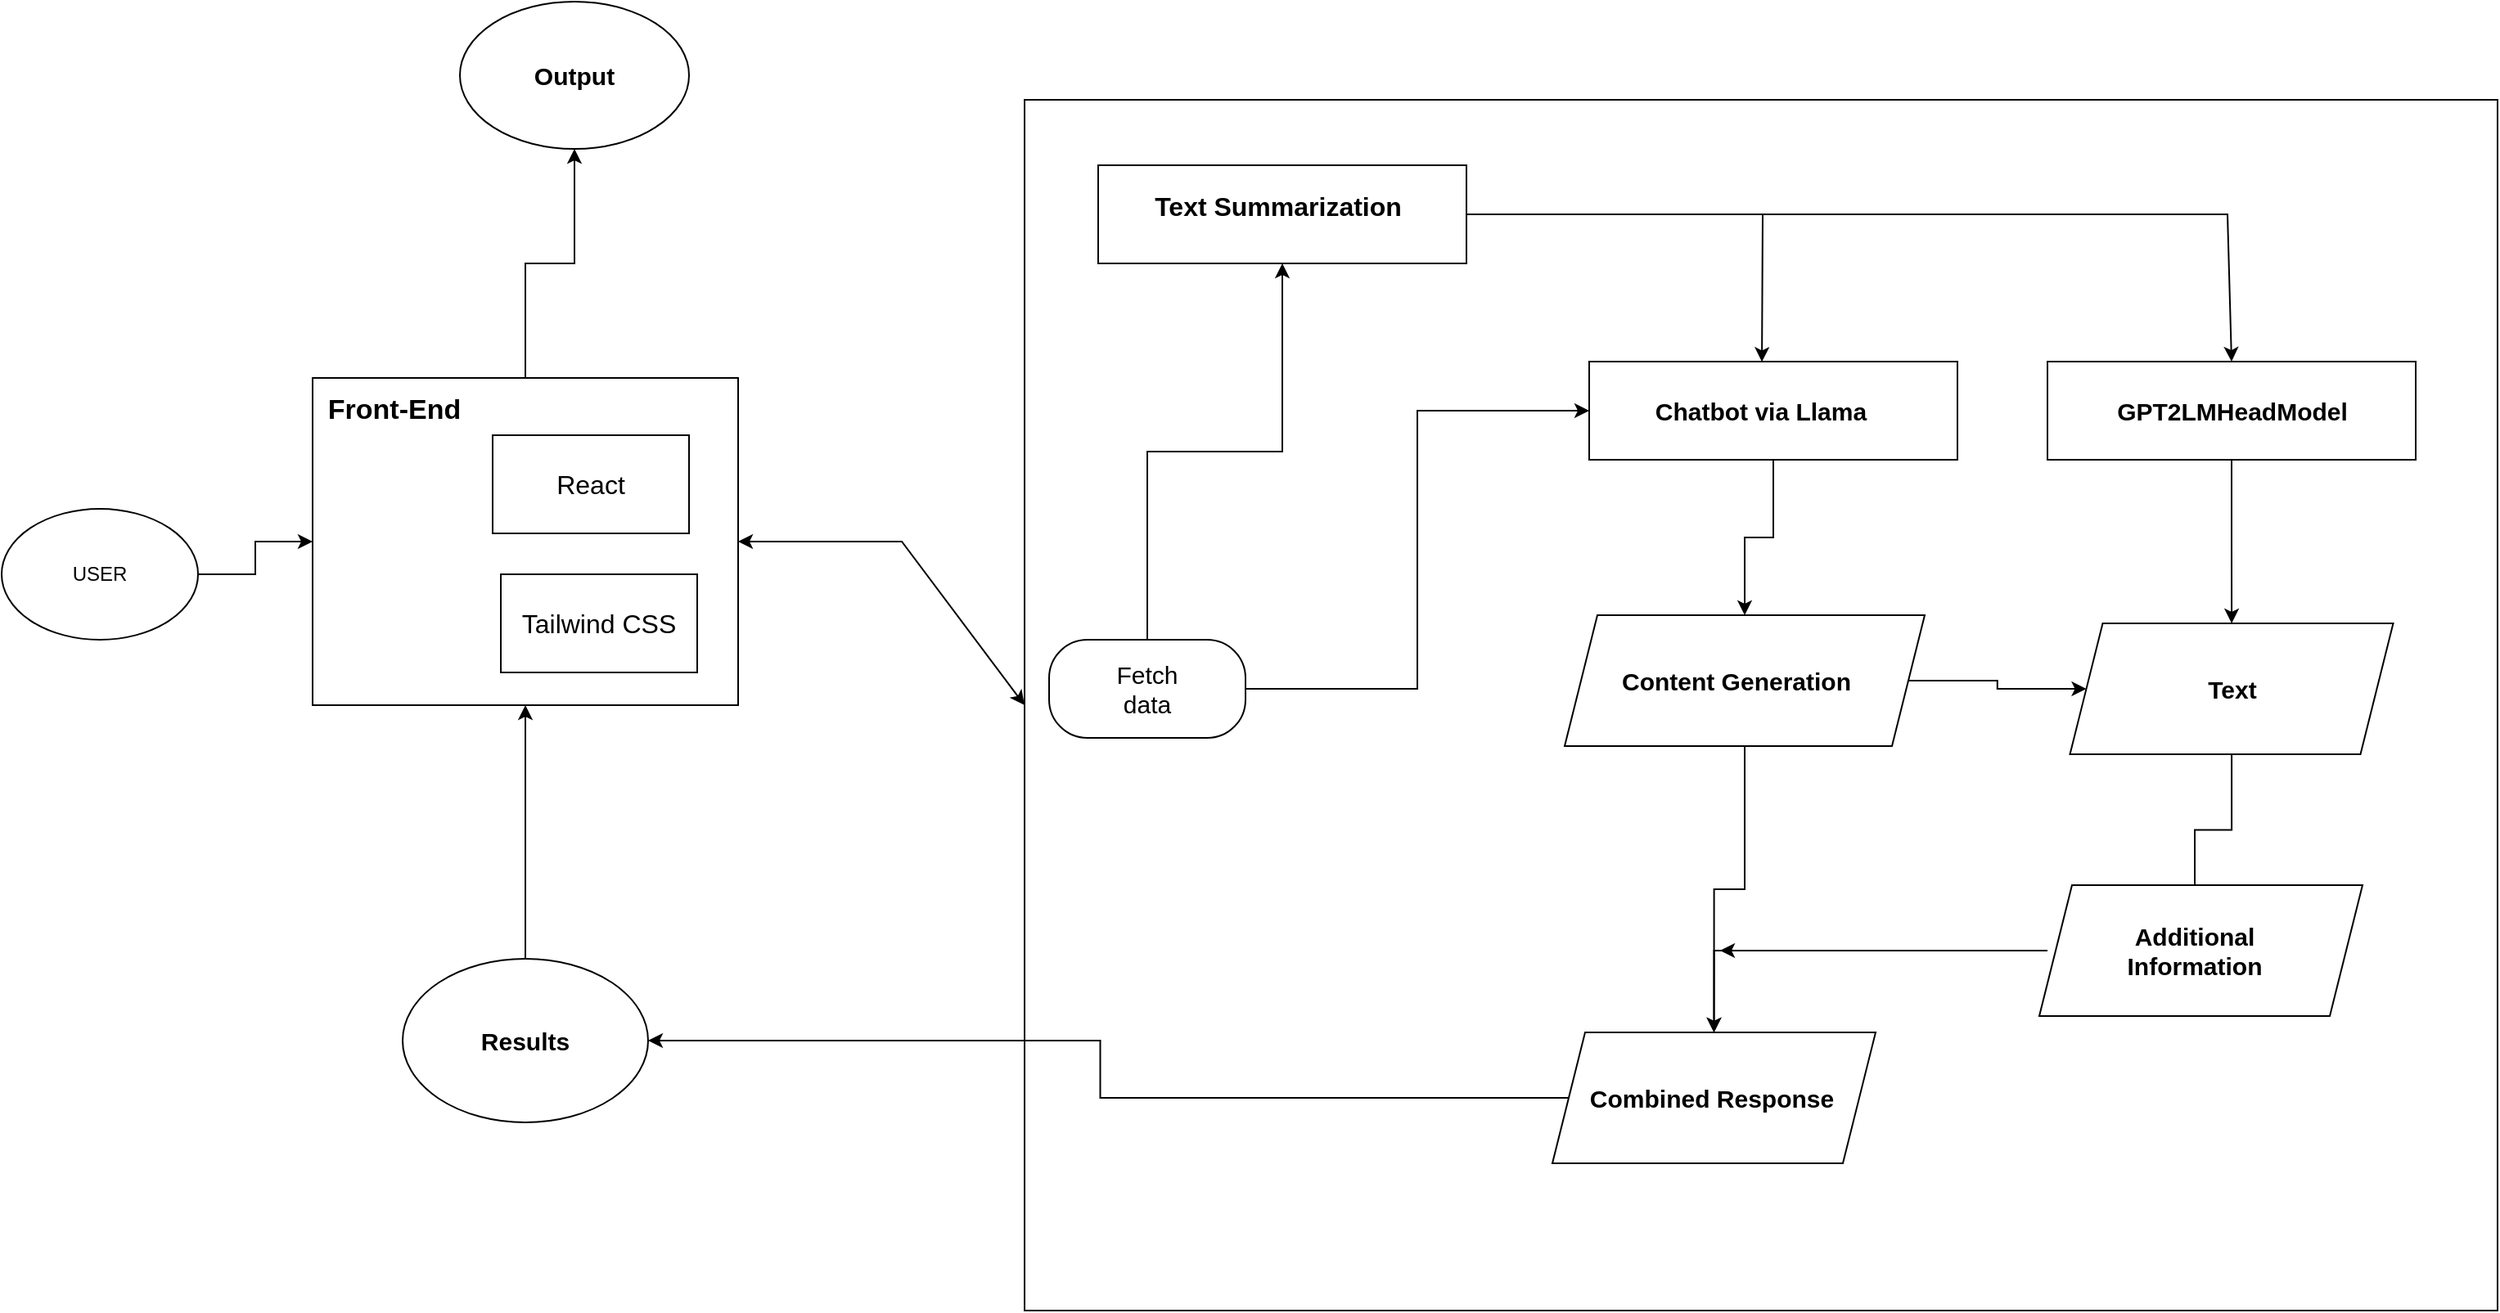 <mxfile version="21.7.4" type="github">
  <diagram name="Page-1" id="2YBvvXClWsGukQMizWep">
    <mxGraphModel dx="3850" dy="1649" grid="1" gridSize="10" guides="1" tooltips="1" connect="1" arrows="1" fold="1" page="1" pageScale="1" pageWidth="850" pageHeight="1100" math="0" shadow="0">
      <root>
        <mxCell id="0" />
        <mxCell id="1" parent="0" />
        <mxCell id="4EB186rXIbqgTivsJCov-3" value="" style="edgeStyle=orthogonalEdgeStyle;rounded=0;orthogonalLoop=1;jettySize=auto;html=1;" edge="1" parent="1" source="4EB186rXIbqgTivsJCov-1" target="4EB186rXIbqgTivsJCov-2">
          <mxGeometry relative="1" as="geometry" />
        </mxCell>
        <object label="" id="4EB186rXIbqgTivsJCov-1">
          <mxCell style="ellipse;whiteSpace=wrap;html=1;" vertex="1" parent="1">
            <mxGeometry x="-650" y="650" width="120" height="80" as="geometry" />
          </mxCell>
        </object>
        <mxCell id="4EB186rXIbqgTivsJCov-59" value="" style="edgeStyle=orthogonalEdgeStyle;rounded=0;orthogonalLoop=1;jettySize=auto;html=1;" edge="1" parent="1" source="4EB186rXIbqgTivsJCov-2" target="4EB186rXIbqgTivsJCov-58">
          <mxGeometry relative="1" as="geometry" />
        </mxCell>
        <mxCell id="4EB186rXIbqgTivsJCov-2" value="" style="whiteSpace=wrap;html=1;" vertex="1" parent="1">
          <mxGeometry x="-460" y="570" width="260" height="200" as="geometry" />
        </mxCell>
        <mxCell id="4EB186rXIbqgTivsJCov-5" value="USER" style="text;html=1;strokeColor=none;fillColor=none;align=center;verticalAlign=middle;whiteSpace=wrap;rounded=0;" vertex="1" parent="1">
          <mxGeometry x="-620" y="675" width="60" height="30" as="geometry" />
        </mxCell>
        <mxCell id="4EB186rXIbqgTivsJCov-11" value="" style="whiteSpace=wrap;html=1;" vertex="1" parent="1">
          <mxGeometry x="-25" y="400" width="900" height="740" as="geometry" />
        </mxCell>
        <mxCell id="4EB186rXIbqgTivsJCov-65" style="edgeStyle=orthogonalEdgeStyle;rounded=0;orthogonalLoop=1;jettySize=auto;html=1;entryX=0.5;entryY=1;entryDx=0;entryDy=0;" edge="1" parent="1" source="4EB186rXIbqgTivsJCov-14" target="4EB186rXIbqgTivsJCov-16">
          <mxGeometry relative="1" as="geometry" />
        </mxCell>
        <mxCell id="4EB186rXIbqgTivsJCov-66" style="edgeStyle=orthogonalEdgeStyle;rounded=0;orthogonalLoop=1;jettySize=auto;html=1;entryX=0;entryY=0.5;entryDx=0;entryDy=0;" edge="1" parent="1" source="4EB186rXIbqgTivsJCov-14" target="4EB186rXIbqgTivsJCov-19">
          <mxGeometry relative="1" as="geometry" />
        </mxCell>
        <mxCell id="4EB186rXIbqgTivsJCov-14" value="" style="rounded=1;whiteSpace=wrap;html=1;arcSize=39;" vertex="1" parent="1">
          <mxGeometry x="-10" y="730" width="120" height="60" as="geometry" />
        </mxCell>
        <mxCell id="4EB186rXIbqgTivsJCov-15" value="Fetch data" style="text;html=1;strokeColor=none;fillColor=none;align=center;verticalAlign=middle;whiteSpace=wrap;rounded=0;fontSize=15;" vertex="1" parent="1">
          <mxGeometry x="20" y="745" width="60" height="30" as="geometry" />
        </mxCell>
        <mxCell id="4EB186rXIbqgTivsJCov-16" value="" style="rounded=0;whiteSpace=wrap;html=1;" vertex="1" parent="1">
          <mxGeometry x="20" y="440" width="225" height="60" as="geometry" />
        </mxCell>
        <mxCell id="4EB186rXIbqgTivsJCov-17" value="Text Summarization" style="text;html=1;strokeColor=none;fillColor=none;align=center;verticalAlign=middle;whiteSpace=wrap;rounded=0;fontSize=16;fontStyle=1" vertex="1" parent="1">
          <mxGeometry x="50" y="450" width="160" height="30" as="geometry" />
        </mxCell>
        <mxCell id="4EB186rXIbqgTivsJCov-28" value="" style="edgeStyle=orthogonalEdgeStyle;rounded=0;orthogonalLoop=1;jettySize=auto;html=1;" edge="1" parent="1" source="4EB186rXIbqgTivsJCov-19" target="4EB186rXIbqgTivsJCov-27">
          <mxGeometry relative="1" as="geometry" />
        </mxCell>
        <mxCell id="4EB186rXIbqgTivsJCov-19" value="" style="rounded=0;whiteSpace=wrap;html=1;" vertex="1" parent="1">
          <mxGeometry x="320" y="560" width="225" height="60" as="geometry" />
        </mxCell>
        <mxCell id="4EB186rXIbqgTivsJCov-20" value="Chatbot via Llama" style="text;html=1;strokeColor=none;fillColor=none;align=center;verticalAlign=middle;whiteSpace=wrap;rounded=0;fontSize=15;fontStyle=1" vertex="1" parent="1">
          <mxGeometry x="355" y="575" width="140" height="30" as="geometry" />
        </mxCell>
        <mxCell id="4EB186rXIbqgTivsJCov-31" value="" style="edgeStyle=orthogonalEdgeStyle;rounded=0;orthogonalLoop=1;jettySize=auto;html=1;" edge="1" parent="1" source="4EB186rXIbqgTivsJCov-22" target="4EB186rXIbqgTivsJCov-30">
          <mxGeometry relative="1" as="geometry" />
        </mxCell>
        <mxCell id="4EB186rXIbqgTivsJCov-22" value="" style="rounded=0;whiteSpace=wrap;html=1;" vertex="1" parent="1">
          <mxGeometry x="600" y="560" width="225" height="60" as="geometry" />
        </mxCell>
        <mxCell id="4EB186rXIbqgTivsJCov-24" value="&lt;b&gt;&lt;font style=&quot;font-size: 15px;&quot;&gt;GPT2LMHeadModel&lt;/font&gt;&lt;/b&gt;" style="text;html=1;strokeColor=none;fillColor=none;align=center;verticalAlign=middle;whiteSpace=wrap;rounded=0;" vertex="1" parent="1">
          <mxGeometry x="632.5" y="575" width="160" height="30" as="geometry" />
        </mxCell>
        <mxCell id="4EB186rXIbqgTivsJCov-35" value="" style="edgeStyle=orthogonalEdgeStyle;rounded=0;orthogonalLoop=1;jettySize=auto;html=1;" edge="1" parent="1" source="4EB186rXIbqgTivsJCov-27" target="4EB186rXIbqgTivsJCov-30">
          <mxGeometry relative="1" as="geometry" />
        </mxCell>
        <mxCell id="4EB186rXIbqgTivsJCov-51" style="edgeStyle=orthogonalEdgeStyle;rounded=0;orthogonalLoop=1;jettySize=auto;html=1;entryX=0.5;entryY=0;entryDx=0;entryDy=0;" edge="1" parent="1" source="4EB186rXIbqgTivsJCov-27" target="4EB186rXIbqgTivsJCov-37">
          <mxGeometry relative="1" as="geometry" />
        </mxCell>
        <mxCell id="4EB186rXIbqgTivsJCov-27" value="" style="shape=parallelogram;perimeter=parallelogramPerimeter;whiteSpace=wrap;html=1;fixedSize=1;rounded=0;" vertex="1" parent="1">
          <mxGeometry x="305" y="715" width="220" height="80" as="geometry" />
        </mxCell>
        <mxCell id="4EB186rXIbqgTivsJCov-29" value="Content Generation" style="text;html=1;strokeColor=none;fillColor=none;align=center;verticalAlign=middle;whiteSpace=wrap;rounded=0;fontSize=15;fontStyle=1" vertex="1" parent="1">
          <mxGeometry x="320" y="740" width="180" height="30" as="geometry" />
        </mxCell>
        <mxCell id="4EB186rXIbqgTivsJCov-45" value="" style="edgeStyle=orthogonalEdgeStyle;rounded=0;orthogonalLoop=1;jettySize=auto;html=1;" edge="1" parent="1" source="4EB186rXIbqgTivsJCov-30" target="4EB186rXIbqgTivsJCov-42">
          <mxGeometry relative="1" as="geometry" />
        </mxCell>
        <mxCell id="4EB186rXIbqgTivsJCov-30" value="" style="shape=parallelogram;perimeter=parallelogramPerimeter;whiteSpace=wrap;html=1;fixedSize=1;rounded=0;" vertex="1" parent="1">
          <mxGeometry x="613.75" y="720" width="197.5" height="80" as="geometry" />
        </mxCell>
        <mxCell id="4EB186rXIbqgTivsJCov-36" value="" style="shape=parallelogram;perimeter=parallelogramPerimeter;whiteSpace=wrap;html=1;fixedSize=1;rounded=0;" vertex="1" parent="1">
          <mxGeometry x="595" y="880" width="197.5" height="80" as="geometry" />
        </mxCell>
        <mxCell id="4EB186rXIbqgTivsJCov-39" value="" style="edgeStyle=orthogonalEdgeStyle;rounded=0;orthogonalLoop=1;jettySize=auto;html=1;" edge="1" parent="1" source="4EB186rXIbqgTivsJCov-37" target="4EB186rXIbqgTivsJCov-40">
          <mxGeometry relative="1" as="geometry">
            <mxPoint x="428.125" y="1130" as="targetPoint" />
          </mxGeometry>
        </mxCell>
        <mxCell id="4EB186rXIbqgTivsJCov-37" value="" style="shape=parallelogram;perimeter=parallelogramPerimeter;whiteSpace=wrap;html=1;fixedSize=1;rounded=0;" vertex="1" parent="1">
          <mxGeometry x="297.5" y="970" width="197.5" height="80" as="geometry" />
        </mxCell>
        <mxCell id="4EB186rXIbqgTivsJCov-57" style="edgeStyle=orthogonalEdgeStyle;rounded=0;orthogonalLoop=1;jettySize=auto;html=1;entryX=0.5;entryY=1;entryDx=0;entryDy=0;" edge="1" parent="1" source="4EB186rXIbqgTivsJCov-40" target="4EB186rXIbqgTivsJCov-2">
          <mxGeometry relative="1" as="geometry" />
        </mxCell>
        <object label="" id="4EB186rXIbqgTivsJCov-40">
          <mxCell style="ellipse;whiteSpace=wrap;html=1;" vertex="1" parent="1">
            <mxGeometry x="-405" y="925" width="150" height="100" as="geometry" />
          </mxCell>
        </object>
        <mxCell id="4EB186rXIbqgTivsJCov-48" style="edgeStyle=orthogonalEdgeStyle;rounded=0;orthogonalLoop=1;jettySize=auto;html=1;exitX=0;exitY=0.5;exitDx=0;exitDy=0;entryX=0.5;entryY=0;entryDx=0;entryDy=0;" edge="1" parent="1" source="4EB186rXIbqgTivsJCov-42" target="4EB186rXIbqgTivsJCov-37">
          <mxGeometry relative="1" as="geometry" />
        </mxCell>
        <mxCell id="4EB186rXIbqgTivsJCov-42" value="Additional &lt;br&gt;Information" style="text;html=1;strokeColor=none;fillColor=none;align=center;verticalAlign=middle;whiteSpace=wrap;rounded=0;fontSize=15;fontStyle=1" vertex="1" parent="1">
          <mxGeometry x="600" y="892.5" width="180" height="55" as="geometry" />
        </mxCell>
        <mxCell id="4EB186rXIbqgTivsJCov-43" value="Text" style="text;html=1;strokeColor=none;fillColor=none;align=center;verticalAlign=middle;whiteSpace=wrap;rounded=0;fontSize=15;fontStyle=1" vertex="1" parent="1">
          <mxGeometry x="622.5" y="745" width="180" height="30" as="geometry" />
        </mxCell>
        <mxCell id="4EB186rXIbqgTivsJCov-44" value="Combined Response" style="text;html=1;strokeColor=none;fillColor=none;align=center;verticalAlign=middle;whiteSpace=wrap;rounded=0;fontSize=15;fontStyle=1" vertex="1" parent="1">
          <mxGeometry x="305" y="995" width="180" height="30" as="geometry" />
        </mxCell>
        <mxCell id="4EB186rXIbqgTivsJCov-52" value="Results" style="text;html=1;strokeColor=none;fillColor=none;align=center;verticalAlign=middle;whiteSpace=wrap;rounded=0;fontSize=15;fontStyle=1" vertex="1" parent="1">
          <mxGeometry x="-420" y="960" width="180" height="30" as="geometry" />
        </mxCell>
        <mxCell id="4EB186rXIbqgTivsJCov-58" value="" style="ellipse;whiteSpace=wrap;html=1;" vertex="1" parent="1">
          <mxGeometry x="-370" y="340" width="140" height="90" as="geometry" />
        </mxCell>
        <mxCell id="4EB186rXIbqgTivsJCov-60" value="&lt;font style=&quot;font-size: 15px;&quot;&gt;&lt;b&gt;Output&lt;/b&gt;&lt;/font&gt;" style="text;html=1;strokeColor=none;fillColor=none;align=center;verticalAlign=middle;whiteSpace=wrap;rounded=0;" vertex="1" parent="1">
          <mxGeometry x="-330" y="370" width="60" height="30" as="geometry" />
        </mxCell>
        <mxCell id="4EB186rXIbqgTivsJCov-61" value="" style="rounded=0;whiteSpace=wrap;html=1;" vertex="1" parent="1">
          <mxGeometry x="-350" y="605" width="120" height="60" as="geometry" />
        </mxCell>
        <mxCell id="4EB186rXIbqgTivsJCov-4" value="&lt;font style=&quot;font-size: 16px;&quot;&gt;React&lt;/font&gt;" style="text;html=1;strokeColor=none;fillColor=none;align=center;verticalAlign=middle;whiteSpace=wrap;rounded=0;" vertex="1" parent="1">
          <mxGeometry x="-330" y="615" width="80" height="40" as="geometry" />
        </mxCell>
        <mxCell id="4EB186rXIbqgTivsJCov-62" value="" style="rounded=0;whiteSpace=wrap;html=1;" vertex="1" parent="1">
          <mxGeometry x="-345" y="690" width="120" height="60" as="geometry" />
        </mxCell>
        <mxCell id="4EB186rXIbqgTivsJCov-8" value="&lt;span style=&quot;font-size: 16px;&quot;&gt;Tailwind CSS&lt;/span&gt;" style="text;html=1;strokeColor=none;fillColor=none;align=center;verticalAlign=middle;whiteSpace=wrap;rounded=0;" vertex="1" parent="1">
          <mxGeometry x="-340" y="700" width="110" height="40" as="geometry" />
        </mxCell>
        <mxCell id="4EB186rXIbqgTivsJCov-63" value="&lt;font style=&quot;font-size: 17px;&quot;&gt;&lt;b&gt;Front-End&lt;/b&gt;&lt;/font&gt;" style="text;html=1;strokeColor=none;fillColor=none;align=center;verticalAlign=middle;whiteSpace=wrap;rounded=0;" vertex="1" parent="1">
          <mxGeometry x="-460" y="575" width="100" height="30" as="geometry" />
        </mxCell>
        <mxCell id="4EB186rXIbqgTivsJCov-68" value="" style="endArrow=classic;startArrow=classic;html=1;rounded=0;exitX=1;exitY=0.5;exitDx=0;exitDy=0;entryX=0;entryY=0.5;entryDx=0;entryDy=0;" edge="1" parent="1" source="4EB186rXIbqgTivsJCov-2" target="4EB186rXIbqgTivsJCov-11">
          <mxGeometry width="50" height="50" relative="1" as="geometry">
            <mxPoint x="-140" y="730" as="sourcePoint" />
            <mxPoint x="-90" y="680" as="targetPoint" />
            <Array as="points">
              <mxPoint x="-100" y="670" />
            </Array>
          </mxGeometry>
        </mxCell>
        <mxCell id="4EB186rXIbqgTivsJCov-69" value="" style="endArrow=classic;html=1;rounded=0;exitX=1;exitY=0.5;exitDx=0;exitDy=0;entryX=0.469;entryY=0.003;entryDx=0;entryDy=0;entryPerimeter=0;" edge="1" parent="1" source="4EB186rXIbqgTivsJCov-16" target="4EB186rXIbqgTivsJCov-19">
          <mxGeometry width="50" height="50" relative="1" as="geometry">
            <mxPoint x="330" y="480" as="sourcePoint" />
            <mxPoint x="380" y="430" as="targetPoint" />
            <Array as="points">
              <mxPoint x="426" y="470" />
            </Array>
          </mxGeometry>
        </mxCell>
        <mxCell id="4EB186rXIbqgTivsJCov-70" value="" style="endArrow=classic;html=1;rounded=0;exitX=1;exitY=0.5;exitDx=0;exitDy=0;entryX=0.5;entryY=0;entryDx=0;entryDy=0;" edge="1" parent="1" source="4EB186rXIbqgTivsJCov-16" target="4EB186rXIbqgTivsJCov-22">
          <mxGeometry width="50" height="50" relative="1" as="geometry">
            <mxPoint x="520" y="500" as="sourcePoint" />
            <mxPoint x="570" y="450" as="targetPoint" />
            <Array as="points">
              <mxPoint x="710" y="470" />
            </Array>
          </mxGeometry>
        </mxCell>
        <mxCell id="4EB186rXIbqgTivsJCov-71" value="" style="endArrow=classic;html=1;rounded=0;exitX=0;exitY=0.5;exitDx=0;exitDy=0;" edge="1" parent="1" source="4EB186rXIbqgTivsJCov-42">
          <mxGeometry width="50" height="50" relative="1" as="geometry">
            <mxPoint x="540" y="810" as="sourcePoint" />
            <mxPoint x="400" y="920" as="targetPoint" />
          </mxGeometry>
        </mxCell>
      </root>
    </mxGraphModel>
  </diagram>
</mxfile>
